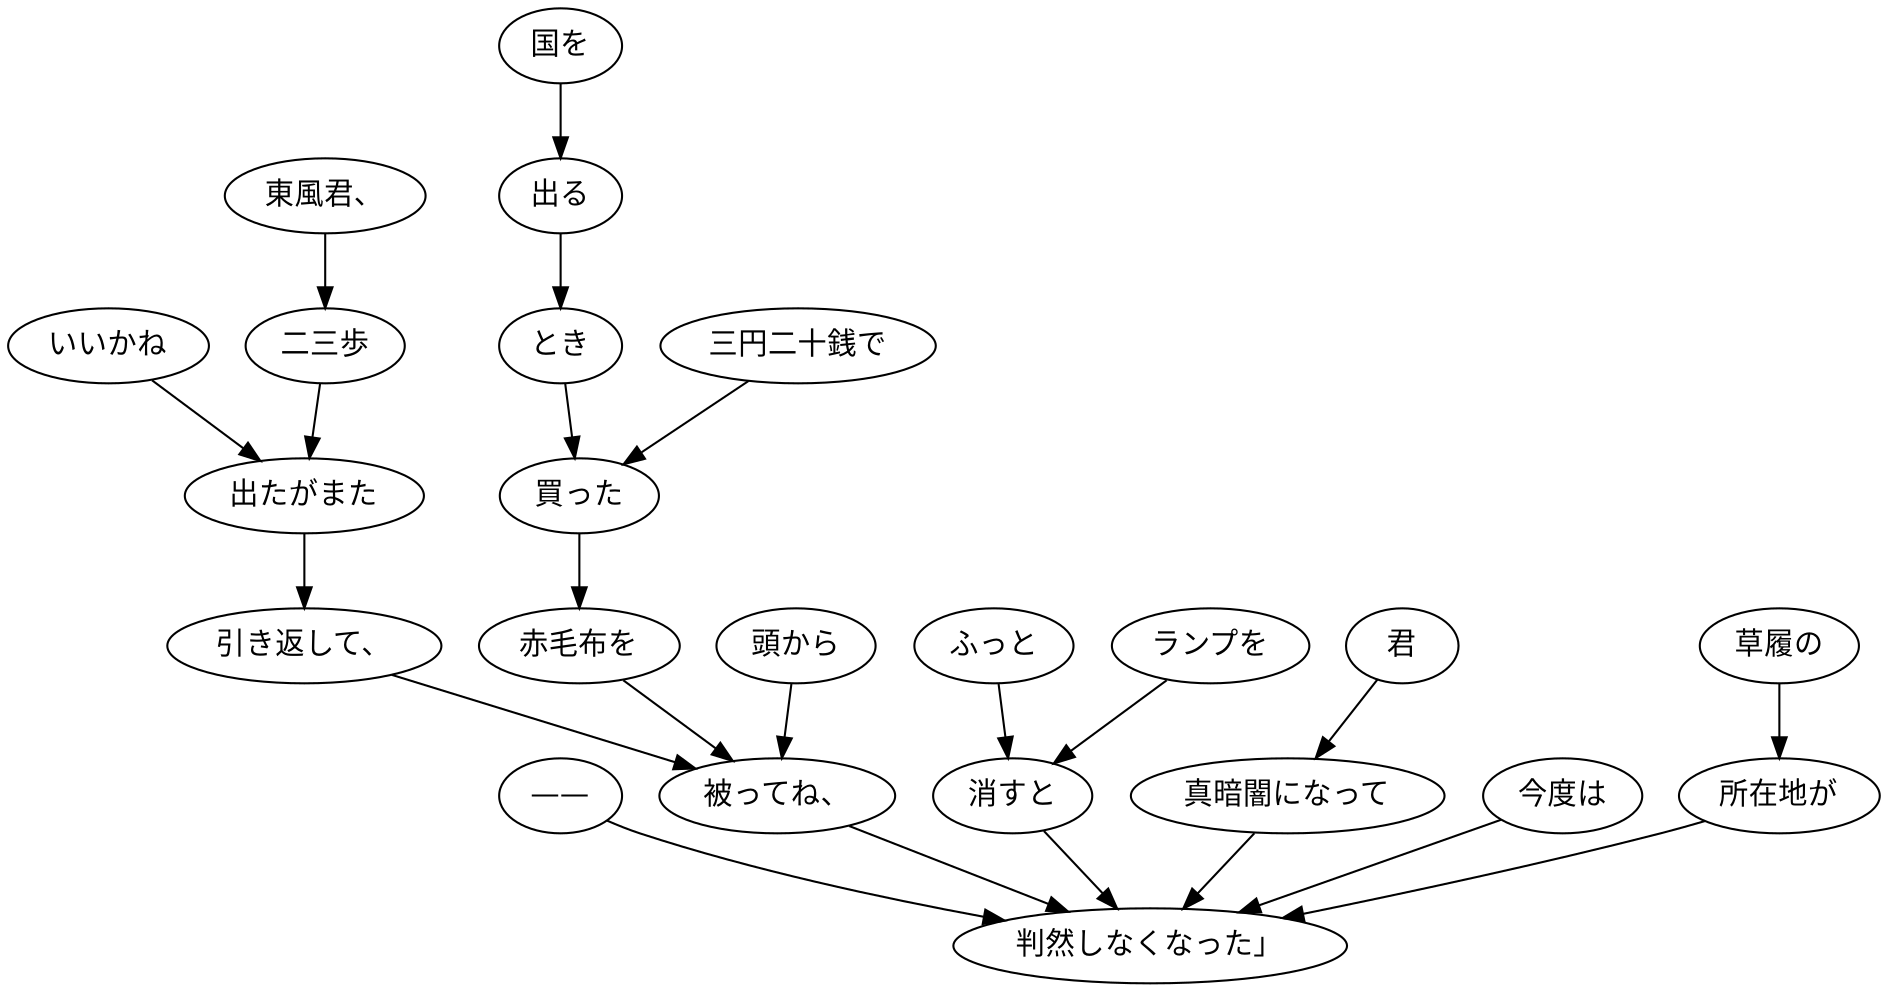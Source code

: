 digraph graph8330 {
	node0 [label="——"];
	node1 [label="いいかね"];
	node2 [label="東風君、"];
	node3 [label="二三歩"];
	node4 [label="出たがまた"];
	node5 [label="引き返して、"];
	node6 [label="国を"];
	node7 [label="出る"];
	node8 [label="とき"];
	node9 [label="三円二十銭で"];
	node10 [label="買った"];
	node11 [label="赤毛布を"];
	node12 [label="頭から"];
	node13 [label="被ってね、"];
	node14 [label="ふっと"];
	node15 [label="ランプを"];
	node16 [label="消すと"];
	node17 [label="君"];
	node18 [label="真暗闇になって"];
	node19 [label="今度は"];
	node20 [label="草履の"];
	node21 [label="所在地が"];
	node22 [label="判然しなくなった」"];
	node0 -> node22;
	node1 -> node4;
	node2 -> node3;
	node3 -> node4;
	node4 -> node5;
	node5 -> node13;
	node6 -> node7;
	node7 -> node8;
	node8 -> node10;
	node9 -> node10;
	node10 -> node11;
	node11 -> node13;
	node12 -> node13;
	node13 -> node22;
	node14 -> node16;
	node15 -> node16;
	node16 -> node22;
	node17 -> node18;
	node18 -> node22;
	node19 -> node22;
	node20 -> node21;
	node21 -> node22;
}
